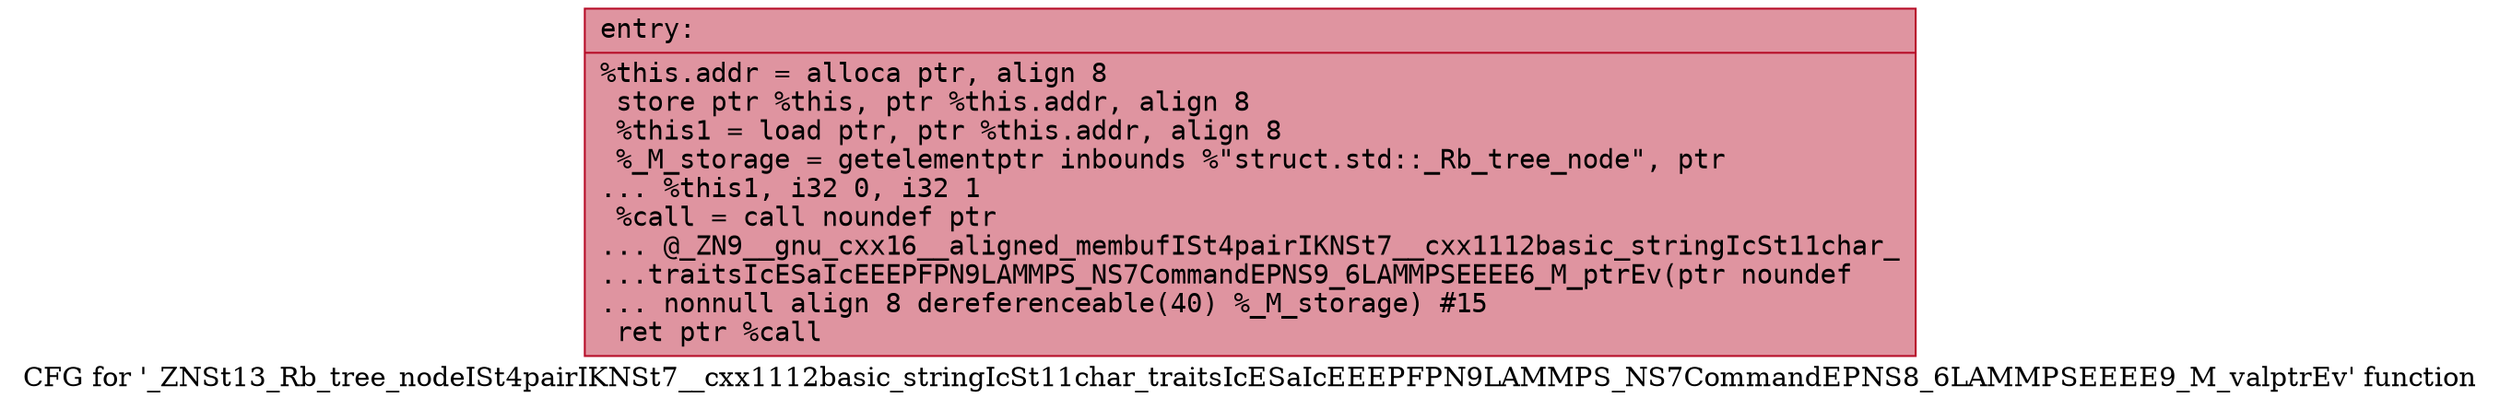 digraph "CFG for '_ZNSt13_Rb_tree_nodeISt4pairIKNSt7__cxx1112basic_stringIcSt11char_traitsIcESaIcEEEPFPN9LAMMPS_NS7CommandEPNS8_6LAMMPSEEEE9_M_valptrEv' function" {
	label="CFG for '_ZNSt13_Rb_tree_nodeISt4pairIKNSt7__cxx1112basic_stringIcSt11char_traitsIcESaIcEEEPFPN9LAMMPS_NS7CommandEPNS8_6LAMMPSEEEE9_M_valptrEv' function";

	Node0x5628737d25a0 [shape=record,color="#b70d28ff", style=filled, fillcolor="#b70d2870" fontname="Courier",label="{entry:\l|  %this.addr = alloca ptr, align 8\l  store ptr %this, ptr %this.addr, align 8\l  %this1 = load ptr, ptr %this.addr, align 8\l  %_M_storage = getelementptr inbounds %\"struct.std::_Rb_tree_node\", ptr\l... %this1, i32 0, i32 1\l  %call = call noundef ptr\l... @_ZN9__gnu_cxx16__aligned_membufISt4pairIKNSt7__cxx1112basic_stringIcSt11char_\l...traitsIcESaIcEEEPFPN9LAMMPS_NS7CommandEPNS9_6LAMMPSEEEE6_M_ptrEv(ptr noundef\l... nonnull align 8 dereferenceable(40) %_M_storage) #15\l  ret ptr %call\l}"];
}
